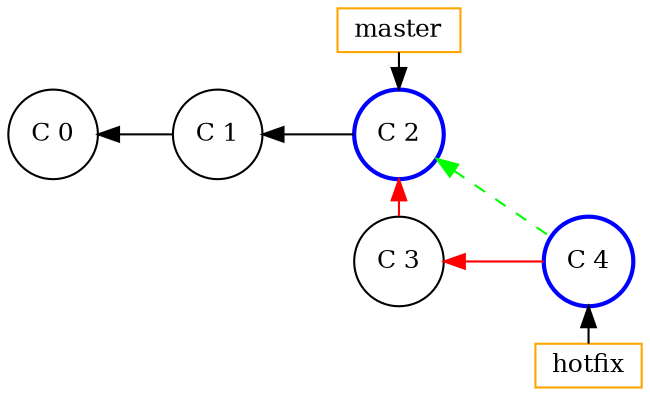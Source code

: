 digraph git_merge_fast_fwd {
    splines=line
    rankdir=LR
    bgcolor=transparent

    node[width=0.2,height=0.2, shape=rect,fontsize=12.0, style="", color=orange]
    edge[weight=2,dir=back, style=""]
    master [label="master"]
    hotfix [label="hotfix"]

    node[width=0.6,height=0.6, shape=circle,fontsize=12.0, style="", color=""]
    edge[weight=2,dir=back, style=""]

    c_0 [label="C 0", group=master]
    c_1 [label="C 1", group=master]
    c_3 [label="C 3", group=branch]

    /* Marked nodes */
    node[shape=ellipse, color=blue, style=bold]
    c_2 [label="C 2", group=master]
    c_4 [label="C 4", group=branch]

    edge[style=""]
    c_0 -> c_1 -> c_2
    edge[color=red]
    c_2 -> c_3
    c_3 -> c_4

    edge[color=""]
    master -> c_2 [dir=""]
    c_4 -> hotfix

    c_2 -> c_4 [color=green, style=dashed]

    {rank=same; c_2 master c_3}
    {rank=same; c_4 hotfix}
}

